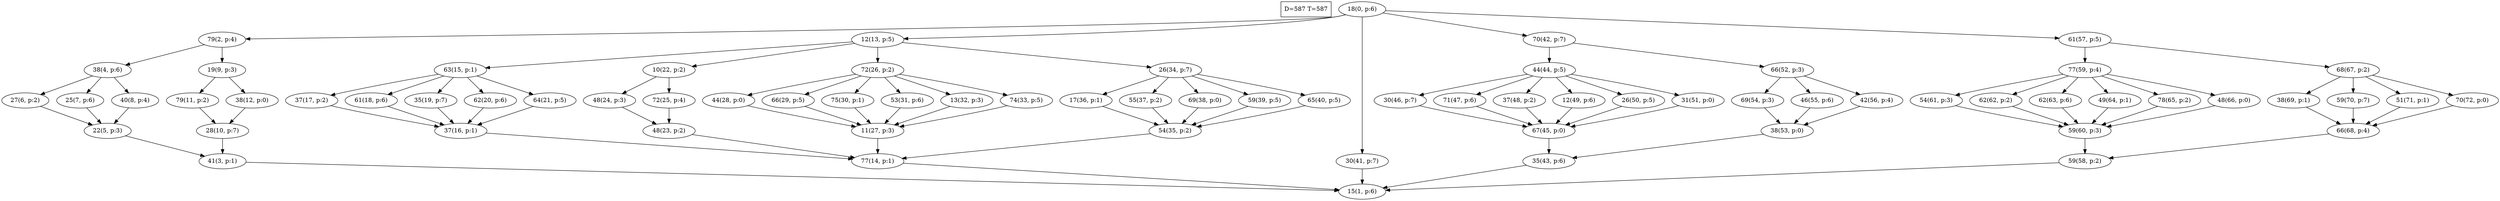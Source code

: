 digraph Task {
i [shape=box, label="D=587 T=587"]; 
0 [label="18(0, p:6)"];
1 [label="15(1, p:6)"];
2 [label="79(2, p:4)"];
3 [label="41(3, p:1)"];
4 [label="38(4, p:6)"];
5 [label="22(5, p:3)"];
6 [label="27(6, p:2)"];
7 [label="25(7, p:6)"];
8 [label="40(8, p:4)"];
9 [label="19(9, p:3)"];
10 [label="28(10, p:7)"];
11 [label="79(11, p:2)"];
12 [label="38(12, p:0)"];
13 [label="12(13, p:5)"];
14 [label="77(14, p:1)"];
15 [label="63(15, p:1)"];
16 [label="37(16, p:1)"];
17 [label="37(17, p:2)"];
18 [label="61(18, p:6)"];
19 [label="35(19, p:7)"];
20 [label="62(20, p:6)"];
21 [label="64(21, p:5)"];
22 [label="10(22, p:2)"];
23 [label="48(23, p:2)"];
24 [label="48(24, p:3)"];
25 [label="72(25, p:4)"];
26 [label="72(26, p:2)"];
27 [label="11(27, p:3)"];
28 [label="44(28, p:0)"];
29 [label="66(29, p:5)"];
30 [label="75(30, p:1)"];
31 [label="53(31, p:6)"];
32 [label="13(32, p:3)"];
33 [label="74(33, p:5)"];
34 [label="26(34, p:7)"];
35 [label="54(35, p:2)"];
36 [label="17(36, p:1)"];
37 [label="55(37, p:2)"];
38 [label="69(38, p:0)"];
39 [label="59(39, p:5)"];
40 [label="65(40, p:5)"];
41 [label="30(41, p:7)"];
42 [label="70(42, p:7)"];
43 [label="35(43, p:6)"];
44 [label="44(44, p:5)"];
45 [label="67(45, p:0)"];
46 [label="30(46, p:7)"];
47 [label="71(47, p:6)"];
48 [label="37(48, p:2)"];
49 [label="12(49, p:6)"];
50 [label="26(50, p:5)"];
51 [label="31(51, p:0)"];
52 [label="66(52, p:3)"];
53 [label="38(53, p:0)"];
54 [label="69(54, p:3)"];
55 [label="46(55, p:6)"];
56 [label="42(56, p:4)"];
57 [label="61(57, p:5)"];
58 [label="59(58, p:2)"];
59 [label="77(59, p:4)"];
60 [label="59(60, p:3)"];
61 [label="54(61, p:3)"];
62 [label="62(62, p:2)"];
63 [label="62(63, p:6)"];
64 [label="49(64, p:1)"];
65 [label="78(65, p:2)"];
66 [label="48(66, p:0)"];
67 [label="68(67, p:2)"];
68 [label="66(68, p:4)"];
69 [label="38(69, p:1)"];
70 [label="59(70, p:7)"];
71 [label="51(71, p:1)"];
72 [label="70(72, p:0)"];
0 -> 2;
0 -> 13;
0 -> 41;
0 -> 42;
0 -> 57;
2 -> 4;
2 -> 9;
3 -> 1;
4 -> 6;
4 -> 7;
4 -> 8;
5 -> 3;
6 -> 5;
7 -> 5;
8 -> 5;
9 -> 11;
9 -> 12;
10 -> 3;
11 -> 10;
12 -> 10;
13 -> 15;
13 -> 22;
13 -> 26;
13 -> 34;
14 -> 1;
15 -> 17;
15 -> 18;
15 -> 19;
15 -> 20;
15 -> 21;
16 -> 14;
17 -> 16;
18 -> 16;
19 -> 16;
20 -> 16;
21 -> 16;
22 -> 24;
22 -> 25;
23 -> 14;
24 -> 23;
25 -> 23;
26 -> 28;
26 -> 29;
26 -> 30;
26 -> 31;
26 -> 32;
26 -> 33;
27 -> 14;
28 -> 27;
29 -> 27;
30 -> 27;
31 -> 27;
32 -> 27;
33 -> 27;
34 -> 36;
34 -> 37;
34 -> 38;
34 -> 39;
34 -> 40;
35 -> 14;
36 -> 35;
37 -> 35;
38 -> 35;
39 -> 35;
40 -> 35;
41 -> 1;
42 -> 44;
42 -> 52;
43 -> 1;
44 -> 46;
44 -> 47;
44 -> 48;
44 -> 49;
44 -> 50;
44 -> 51;
45 -> 43;
46 -> 45;
47 -> 45;
48 -> 45;
49 -> 45;
50 -> 45;
51 -> 45;
52 -> 54;
52 -> 55;
52 -> 56;
53 -> 43;
54 -> 53;
55 -> 53;
56 -> 53;
57 -> 59;
57 -> 67;
58 -> 1;
59 -> 61;
59 -> 62;
59 -> 63;
59 -> 64;
59 -> 65;
59 -> 66;
60 -> 58;
61 -> 60;
62 -> 60;
63 -> 60;
64 -> 60;
65 -> 60;
66 -> 60;
67 -> 69;
67 -> 70;
67 -> 71;
67 -> 72;
68 -> 58;
69 -> 68;
70 -> 68;
71 -> 68;
72 -> 68;
}